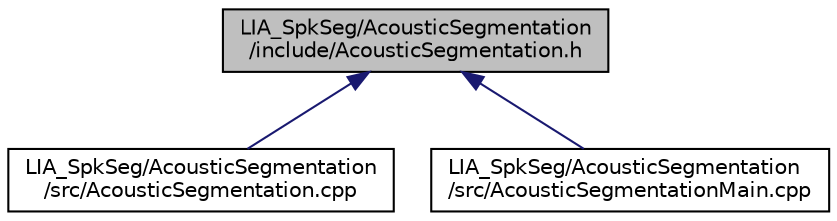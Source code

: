 digraph "LIA_SpkSeg/AcousticSegmentation/include/AcousticSegmentation.h"
{
  edge [fontname="Helvetica",fontsize="10",labelfontname="Helvetica",labelfontsize="10"];
  node [fontname="Helvetica",fontsize="10",shape=record];
  Node1 [label="LIA_SpkSeg/AcousticSegmentation\l/include/AcousticSegmentation.h",height=0.2,width=0.4,color="black", fillcolor="grey75", style="filled" fontcolor="black"];
  Node1 -> Node2 [dir="back",color="midnightblue",fontsize="10",style="solid",fontname="Helvetica"];
  Node2 [label="LIA_SpkSeg/AcousticSegmentation\l/src/AcousticSegmentation.cpp",height=0.2,width=0.4,color="black", fillcolor="white", style="filled",URL="$AcousticSegmentation_8cpp.html",tooltip="Short description of the speech activity detection (SAD) behavior. "];
  Node1 -> Node3 [dir="back",color="midnightblue",fontsize="10",style="solid",fontname="Helvetica"];
  Node3 [label="LIA_SpkSeg/AcousticSegmentation\l/src/AcousticSegmentationMain.cpp",height=0.2,width=0.4,color="black", fillcolor="white", style="filled",URL="$AcousticSegmentationMain_8cpp.html"];
}
